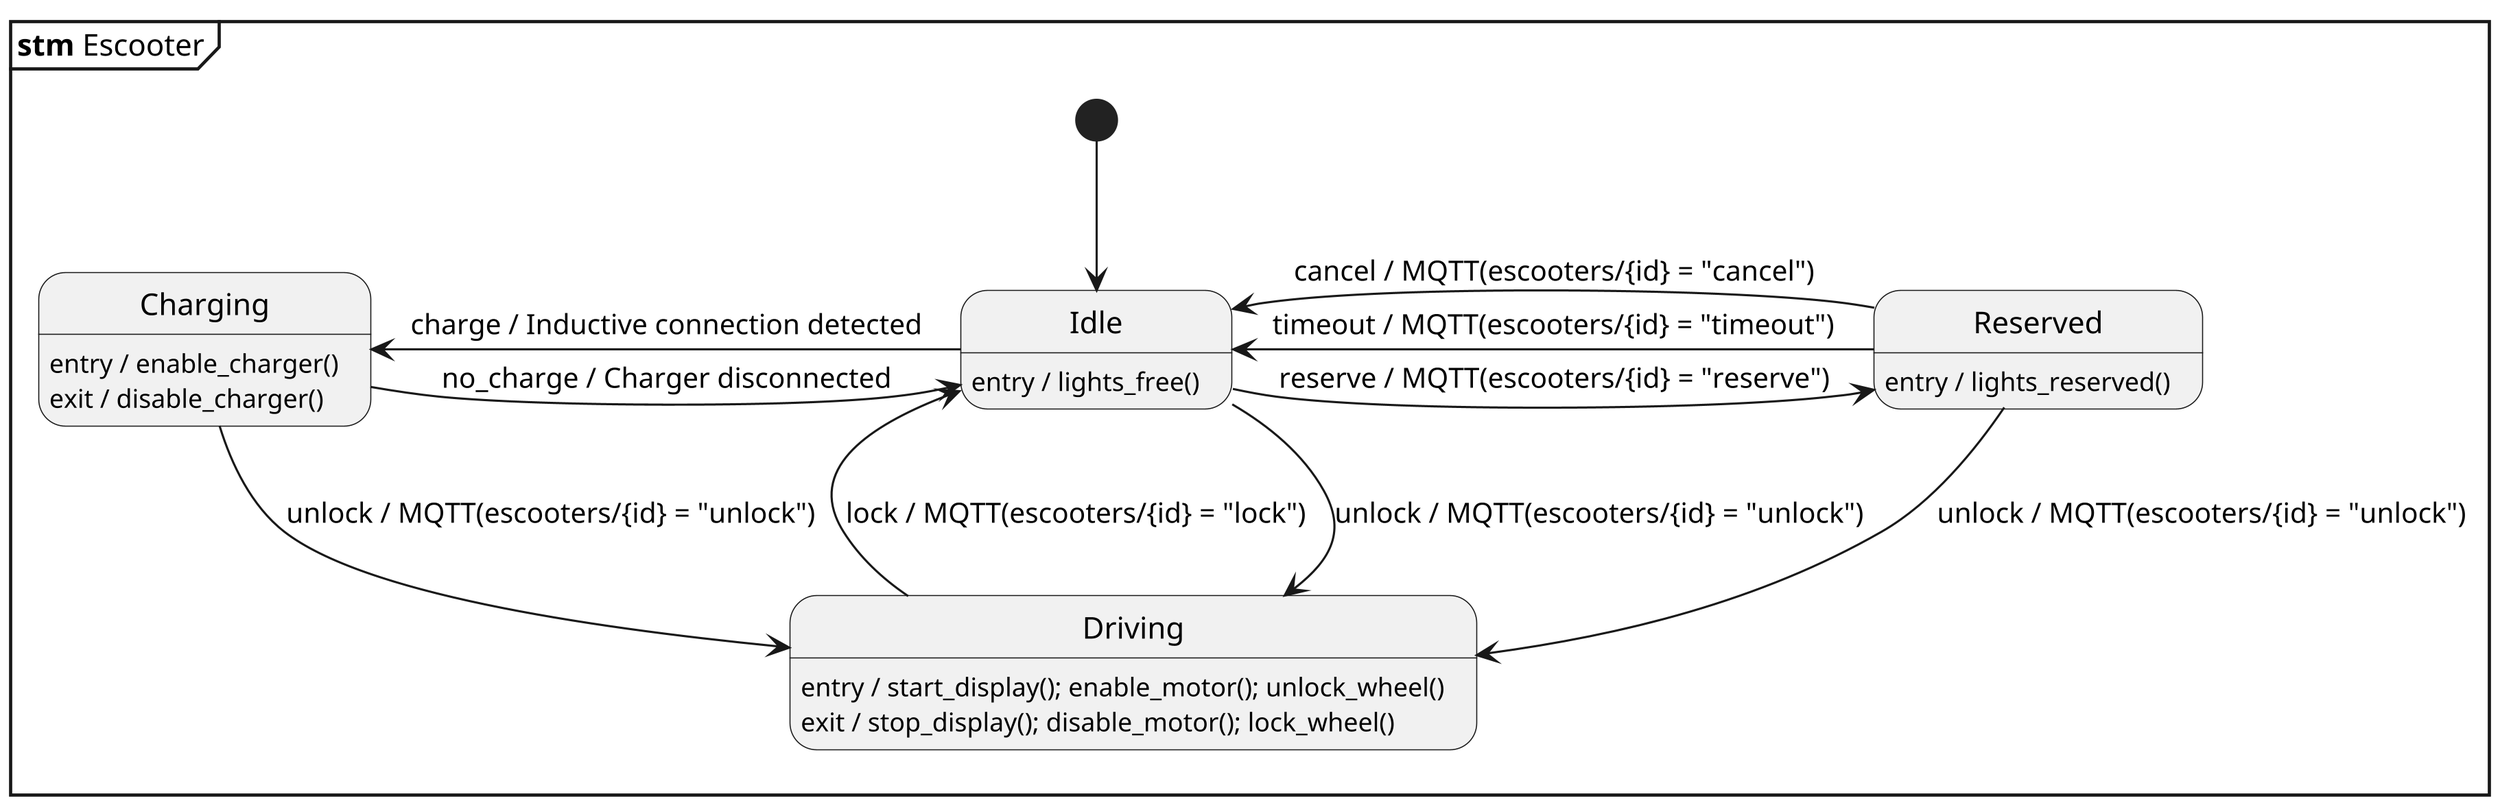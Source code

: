 @startuml Escooter

skinparam dpi 300
mainframe **stm** Escooter

Idle : entry / lights_free()

Charging : entry / enable_charger()
Charging : exit / disable_charger()

Reserved : entry / lights_reserved()

Driving : entry / start_display(); enable_motor(); unlock_wheel()
Driving : exit / stop_display(); disable_motor(); lock_wheel()

[*] -d-> Idle

Idle -l-> Charging : charge / Inductive connection detected
Charging -r-> Idle : no_charge / Charger disconnected

Idle -d-> Driving : unlock / MQTT(escooters/{id} = "unlock")
Driving -u-> Idle : lock / MQTT(escooters/{id} = "lock")

Idle -r-> Reserved : reserve / MQTT(escooters/{id} = "reserve")
Reserved -d-> Driving : unlock / MQTT(escooters/{id} = "unlock")
Reserved -l-> Idle : timeout / MQTT(escooters/{id} = "timeout")
Reserved -l-> Idle : cancel / MQTT(escooters/{id} = "cancel")

Charging -r-> Driving: unlock / MQTT(escooters/{id} = "unlock")


@enduml